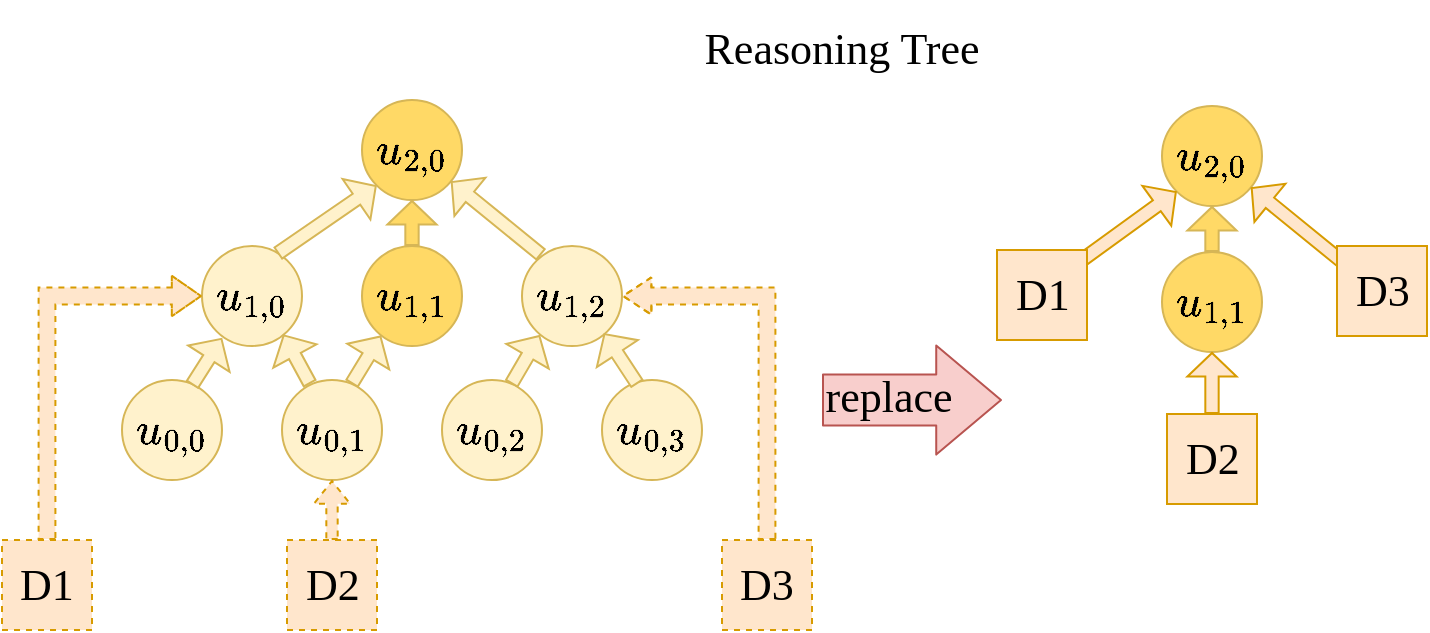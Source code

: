 <mxfile version="24.7.16">
  <diagram name="第 1 页" id="oYmZBDzLEDnLIbyE7Xty">
    <mxGraphModel dx="1830" dy="-27" grid="1" gridSize="10" guides="1" tooltips="1" connect="1" arrows="1" fold="1" page="0" pageScale="1" pageWidth="1169" pageHeight="827" math="1" shadow="0">
      <root>
        <mxCell id="0" />
        <mxCell id="1" parent="0" />
        <UserObject label="" tags="Background" id="f0TI_fBVNnKS0ru_FoyS-49">
          <mxCell style="vsdxID=113;edgeStyle=none;startArrow=none;endArrow=classic;strokeWidth=1;strokeColor=#b85450;spacingTop=0;spacingBottom=0;spacingLeft=0;spacingRight=0;verticalAlign=middle;html=1;labelBackgroundColor=#ffffff;rounded=1;shape=flexArrow;fillColor=#f8cecc;fontSize=22;width=25.517;endSize=10.462;fontFamily=Times New Roman;flowAnimation=0;endWidth=28.086;" edge="1" parent="1">
            <mxGeometry relative="1" as="geometry">
              <mxPoint x="-34" y="102" as="offset" />
              <Array as="points" />
              <mxPoint x="70" y="1210" as="sourcePoint" />
              <mxPoint x="160" y="1210" as="targetPoint" />
            </mxGeometry>
          </mxCell>
        </UserObject>
        <mxCell id="f0TI_fBVNnKS0ru_FoyS-94" value="&lt;span style=&quot;text-wrap: wrap;&quot;&gt;replace&lt;/span&gt;" style="edgeLabel;html=1;align=center;verticalAlign=middle;resizable=0;points=[];labelBackgroundColor=none;fontSize=22;spacingBottom=-1;fontFamily=Times New Roman;" vertex="1" connectable="0" parent="f0TI_fBVNnKS0ru_FoyS-49">
          <mxGeometry x="-0.263" y="2" relative="1" as="geometry">
            <mxPoint as="offset" />
          </mxGeometry>
        </mxCell>
        <mxCell id="f0TI_fBVNnKS0ru_FoyS-50" value="$$u_{1,0}$$" style="ellipse;whiteSpace=wrap;html=1;aspect=fixed;fillColor=#FFF2CC;strokeColor=#d6b656;fontSize=22;fontFamily=Times New Roman;strokeWidth=1;" vertex="1" parent="1">
          <mxGeometry x="-240" y="1133" width="50" height="50" as="geometry" />
        </mxCell>
        <mxCell id="f0TI_fBVNnKS0ru_FoyS-51" value="$$u_{0,0}$$" style="ellipse;whiteSpace=wrap;html=1;aspect=fixed;fillColor=#FFF2CC;strokeColor=#d6b656;fontSize=22;fontFamily=Times New Roman;strokeWidth=1;" vertex="1" parent="1">
          <mxGeometry x="-280" y="1200" width="50" height="50" as="geometry" />
        </mxCell>
        <mxCell id="f0TI_fBVNnKS0ru_FoyS-55" value="$$u_{0,1}$$" style="ellipse;whiteSpace=wrap;html=1;aspect=fixed;fillColor=#FFF2CC;strokeColor=#d6b656;fontSize=22;fontFamily=Times New Roman;strokeWidth=1;" vertex="1" parent="1">
          <mxGeometry x="-200" y="1200" width="50" height="50" as="geometry" />
        </mxCell>
        <mxCell id="f0TI_fBVNnKS0ru_FoyS-59" value="$$u_{0,2}$$" style="ellipse;whiteSpace=wrap;html=1;aspect=fixed;fillColor=#FFF2CC;strokeColor=#d6b656;fontSize=22;fontFamily=Times New Roman;strokeWidth=1;" vertex="1" parent="1">
          <mxGeometry x="-120" y="1200" width="50" height="50" as="geometry" />
        </mxCell>
        <mxCell id="f0TI_fBVNnKS0ru_FoyS-60" value="$$u_{0,3}$$" style="ellipse;whiteSpace=wrap;html=1;aspect=fixed;fillColor=#FFF2CC;strokeColor=#d6b656;fontSize=22;fontFamily=Times New Roman;strokeWidth=1;" vertex="1" parent="1">
          <mxGeometry x="-40" y="1200" width="50" height="50" as="geometry" />
        </mxCell>
        <mxCell id="f0TI_fBVNnKS0ru_FoyS-61" value="$$u_{1,2}$$" style="ellipse;whiteSpace=wrap;html=1;aspect=fixed;fillColor=#FFF2CC;strokeColor=#d6b656;fontSize=22;fontFamily=Times New Roman;strokeWidth=1;" vertex="1" parent="1">
          <mxGeometry x="-80" y="1133" width="50" height="50" as="geometry" />
        </mxCell>
        <mxCell id="f0TI_fBVNnKS0ru_FoyS-62" value="$$u_{1,1}$$" style="ellipse;whiteSpace=wrap;html=1;aspect=fixed;fillColor=#FFD966;strokeColor=#d6b656;fontSize=22;fontFamily=Times New Roman;strokeWidth=1;" vertex="1" parent="1">
          <mxGeometry x="-160" y="1133" width="50" height="50" as="geometry" />
        </mxCell>
        <mxCell id="f0TI_fBVNnKS0ru_FoyS-63" value="$$u_{2,0}$$" style="ellipse;whiteSpace=wrap;html=1;aspect=fixed;fillColor=#FFD966;strokeColor=#d6b656;fontSize=22;fontFamily=Times New Roman;strokeWidth=1;" vertex="1" parent="1">
          <mxGeometry x="-160" y="1060" width="50" height="50" as="geometry" />
        </mxCell>
        <mxCell id="f0TI_fBVNnKS0ru_FoyS-64" style="edgeStyle=orthogonalEdgeStyle;rounded=0;orthogonalLoop=1;jettySize=auto;html=1;entryX=0;entryY=0.5;entryDx=0;entryDy=0;fontSize=22;elbow=vertical;exitX=0.5;exitY=0;exitDx=0;exitDy=0;fontFamily=Times New Roman;shape=flexArrow;fillColor=#ffe6cc;strokeColor=#d79b00;width=8.4;endSize=4.532;endWidth=10.8;dashed=1;strokeWidth=1;" edge="1" parent="1" source="f0TI_fBVNnKS0ru_FoyS-65" target="f0TI_fBVNnKS0ru_FoyS-50">
          <mxGeometry relative="1" as="geometry" />
        </mxCell>
        <mxCell id="f0TI_fBVNnKS0ru_FoyS-65" value="D1" style="rounded=0;whiteSpace=wrap;html=1;fillColor=#ffe6cc;strokeColor=#d79b00;dashed=1;aspect=fixed;fontSize=22;fontFamily=Times New Roman;strokeWidth=1;" vertex="1" parent="1">
          <mxGeometry x="-340" y="1280" width="45" height="45" as="geometry" />
        </mxCell>
        <mxCell id="f0TI_fBVNnKS0ru_FoyS-66" style="edgeStyle=none;curved=1;rounded=0;orthogonalLoop=1;jettySize=auto;html=1;entryX=0.5;entryY=1;entryDx=0;entryDy=0;fontSize=22;fontFamily=Times New Roman;strokeWidth=1;shape=flexArrow;endWidth=11.333;endSize=3.443;width=5.667;fillColor=#ffe6cc;strokeColor=#d79b00;dashed=1;" edge="1" parent="1" source="f0TI_fBVNnKS0ru_FoyS-67" target="f0TI_fBVNnKS0ru_FoyS-55">
          <mxGeometry relative="1" as="geometry" />
        </mxCell>
        <mxCell id="f0TI_fBVNnKS0ru_FoyS-67" value="D2" style="rounded=0;whiteSpace=wrap;html=1;fillColor=#ffe6cc;strokeColor=#d79b00;dashed=1;aspect=fixed;fontSize=22;fontFamily=Times New Roman;strokeWidth=1;" vertex="1" parent="1">
          <mxGeometry x="-197.5" y="1280" width="45" height="45" as="geometry" />
        </mxCell>
        <mxCell id="f0TI_fBVNnKS0ru_FoyS-68" style="rounded=0;orthogonalLoop=1;jettySize=auto;html=1;entryX=1;entryY=0.5;entryDx=0;entryDy=0;fontSize=22;fontFamily=Times New Roman;shape=flexArrow;width=8.4;endSize=4.4;endWidth=9.2;exitX=0.5;exitY=0;exitDx=0;exitDy=0;edgeStyle=orthogonalEdgeStyle;fillColor=#ffe6cc;strokeColor=#d79b00;dashed=1;strokeWidth=1;" edge="1" parent="1" source="f0TI_fBVNnKS0ru_FoyS-69" target="f0TI_fBVNnKS0ru_FoyS-61">
          <mxGeometry relative="1" as="geometry" />
        </mxCell>
        <mxCell id="f0TI_fBVNnKS0ru_FoyS-69" value="D3" style="rounded=0;whiteSpace=wrap;html=1;fillColor=#ffe6cc;strokeColor=#d79b00;dashed=1;aspect=fixed;fontSize=22;fontFamily=Times New Roman;strokeWidth=1;" vertex="1" parent="1">
          <mxGeometry x="20" y="1280" width="45" height="45" as="geometry" />
        </mxCell>
        <mxCell id="f0TI_fBVNnKS0ru_FoyS-75" style="edgeStyle=none;curved=1;rounded=0;orthogonalLoop=1;jettySize=auto;html=1;fontSize=22;shape=flexArrow;width=6.667;endSize=3.58;endWidth=16.889;fillColor=#fff2cc;strokeColor=#d6b656;gradientDirection=radial;exitX=0.7;exitY=0.051;exitDx=0;exitDy=0;exitPerimeter=0;fontFamily=Times New Roman;strokeWidth=1;" edge="1" parent="1" source="f0TI_fBVNnKS0ru_FoyS-51">
          <mxGeometry relative="1" as="geometry">
            <mxPoint x="-246" y="1200" as="sourcePoint" />
            <mxPoint x="-230" y="1179" as="targetPoint" />
          </mxGeometry>
        </mxCell>
        <mxCell id="f0TI_fBVNnKS0ru_FoyS-76" style="edgeStyle=none;curved=1;rounded=0;orthogonalLoop=1;jettySize=auto;html=1;fontSize=22;shape=flexArrow;width=6.667;endSize=3.58;endWidth=16.889;fillColor=#fff2cc;strokeColor=#d6b656;gradientDirection=radial;exitX=0.281;exitY=0.04;exitDx=0;exitDy=0;exitPerimeter=0;entryX=0.812;entryY=0.885;entryDx=0;entryDy=0;entryPerimeter=0;fontFamily=Times New Roman;strokeWidth=1;" edge="1" parent="1" source="f0TI_fBVNnKS0ru_FoyS-55" target="f0TI_fBVNnKS0ru_FoyS-50">
          <mxGeometry relative="1" as="geometry">
            <mxPoint x="-183" y="1200" as="sourcePoint" />
            <mxPoint x="-200" y="1180" as="targetPoint" />
          </mxGeometry>
        </mxCell>
        <mxCell id="f0TI_fBVNnKS0ru_FoyS-77" style="edgeStyle=none;curved=1;rounded=0;orthogonalLoop=1;jettySize=auto;html=1;fontSize=22;shape=flexArrow;width=6.667;endSize=3.58;endWidth=16.889;fillColor=#fff2cc;strokeColor=#d6b656;gradientDirection=radial;entryX=0.19;entryY=0.897;entryDx=0;entryDy=0;entryPerimeter=0;exitX=0.696;exitY=0.039;exitDx=0;exitDy=0;exitPerimeter=0;fontFamily=Times New Roman;strokeWidth=1;" edge="1" parent="1" source="f0TI_fBVNnKS0ru_FoyS-55" target="f0TI_fBVNnKS0ru_FoyS-62">
          <mxGeometry relative="1" as="geometry">
            <mxPoint x="-167" y="1200" as="sourcePoint" />
            <mxPoint x="-150" y="1173" as="targetPoint" />
          </mxGeometry>
        </mxCell>
        <mxCell id="f0TI_fBVNnKS0ru_FoyS-78" style="edgeStyle=none;curved=1;rounded=0;orthogonalLoop=1;jettySize=auto;html=1;fontSize=22;shape=flexArrow;width=6.667;endSize=3.58;endWidth=16.889;fillColor=#fff2cc;strokeColor=#d6b656;gradientDirection=radial;exitX=0.693;exitY=0.04;exitDx=0;exitDy=0;exitPerimeter=0;entryX=0.179;entryY=0.891;entryDx=0;entryDy=0;entryPerimeter=0;fontFamily=Times New Roman;strokeWidth=1;" edge="1" parent="1" source="f0TI_fBVNnKS0ru_FoyS-59" target="f0TI_fBVNnKS0ru_FoyS-61">
          <mxGeometry relative="1" as="geometry">
            <mxPoint x="-88" y="1200" as="sourcePoint" />
            <mxPoint x="-70" y="1174" as="targetPoint" />
          </mxGeometry>
        </mxCell>
        <mxCell id="f0TI_fBVNnKS0ru_FoyS-79" style="edgeStyle=none;curved=1;rounded=0;orthogonalLoop=1;jettySize=auto;html=1;fontSize=22;shape=flexArrow;width=6.667;endSize=3.58;endWidth=16.889;fillColor=#fff2cc;strokeColor=#d6b656;gradientDirection=radial;exitX=0.354;exitY=0.041;exitDx=0;exitDy=0;exitPerimeter=0;entryX=0.819;entryY=0.872;entryDx=0;entryDy=0;entryPerimeter=0;fontFamily=Times New Roman;strokeWidth=1;" edge="1" parent="1" source="f0TI_fBVNnKS0ru_FoyS-60" target="f0TI_fBVNnKS0ru_FoyS-61">
          <mxGeometry relative="1" as="geometry">
            <mxPoint x="-24" y="1200" as="sourcePoint" />
            <mxPoint x="-40" y="1173" as="targetPoint" />
          </mxGeometry>
        </mxCell>
        <mxCell id="f0TI_fBVNnKS0ru_FoyS-80" style="edgeStyle=none;curved=1;rounded=0;orthogonalLoop=1;jettySize=auto;html=1;fontSize=22;shape=flexArrow;width=6.667;endSize=3.58;endWidth=16.889;fillColor=#FFD966;strokeColor=#d6b656;gradientDirection=radial;entryX=0.5;entryY=1;entryDx=0;entryDy=0;exitX=0.5;exitY=0;exitDx=0;exitDy=0;fontFamily=Times New Roman;strokeWidth=1;" edge="1" parent="1" source="f0TI_fBVNnKS0ru_FoyS-62" target="f0TI_fBVNnKS0ru_FoyS-63">
          <mxGeometry relative="1" as="geometry">
            <mxPoint x="-143.5" y="1154" as="sourcePoint" />
            <mxPoint x="-126.5" y="1130" as="targetPoint" />
          </mxGeometry>
        </mxCell>
        <mxCell id="f0TI_fBVNnKS0ru_FoyS-81" style="edgeStyle=none;curved=1;rounded=0;orthogonalLoop=1;jettySize=auto;html=1;fontSize=22;shape=flexArrow;width=6.667;endSize=3.58;endWidth=16.889;fillColor=#fff2cc;strokeColor=#d6b656;gradientDirection=radial;exitX=0.755;exitY=0.076;exitDx=0;exitDy=0;exitPerimeter=0;entryX=0;entryY=1;entryDx=0;entryDy=0;fontFamily=Times New Roman;strokeWidth=1;" edge="1" parent="1" source="f0TI_fBVNnKS0ru_FoyS-50" target="f0TI_fBVNnKS0ru_FoyS-63">
          <mxGeometry relative="1" as="geometry">
            <mxPoint x="-190" y="1124" as="sourcePoint" />
            <mxPoint x="-175" y="1100" as="targetPoint" />
          </mxGeometry>
        </mxCell>
        <mxCell id="f0TI_fBVNnKS0ru_FoyS-82" style="edgeStyle=none;curved=1;rounded=0;orthogonalLoop=1;jettySize=auto;html=1;fontSize=22;shape=flexArrow;width=6.667;endSize=3.58;endWidth=16.889;fillColor=#fff2cc;strokeColor=#d6b656;gradientDirection=radial;exitX=0.193;exitY=0.089;exitDx=0;exitDy=0;exitPerimeter=0;fontFamily=Times New Roman;strokeWidth=1;" edge="1" parent="1" source="f0TI_fBVNnKS0ru_FoyS-61" target="f0TI_fBVNnKS0ru_FoyS-63">
          <mxGeometry relative="1" as="geometry">
            <mxPoint x="-80" y="1144" as="sourcePoint" />
            <mxPoint x="-31" y="1110" as="targetPoint" />
          </mxGeometry>
        </mxCell>
        <mxCell id="f0TI_fBVNnKS0ru_FoyS-83" value="$$u_{1,1}$$" style="ellipse;whiteSpace=wrap;html=1;aspect=fixed;fillColor=#FFD966;strokeColor=#d6b656;fontSize=22;fontFamily=Times New Roman;strokeWidth=1;" vertex="1" parent="1">
          <mxGeometry x="240" y="1136" width="50" height="50" as="geometry" />
        </mxCell>
        <mxCell id="f0TI_fBVNnKS0ru_FoyS-84" value="$$u_{2,0}$$" style="ellipse;whiteSpace=wrap;html=1;aspect=fixed;fillColor=#FFD966;strokeColor=#d6b656;fontSize=22;fontFamily=Times New Roman;strokeWidth=1;" vertex="1" parent="1">
          <mxGeometry x="240" y="1063" width="50" height="50" as="geometry" />
        </mxCell>
        <mxCell id="f0TI_fBVNnKS0ru_FoyS-85" style="edgeStyle=none;curved=1;rounded=0;orthogonalLoop=1;jettySize=auto;html=1;fontSize=22;shape=flexArrow;width=6.667;endSize=3.58;endWidth=16.889;fillColor=#ffe6cc;strokeColor=#d79b00;gradientDirection=radial;entryX=0.5;entryY=1;entryDx=0;entryDy=0;exitX=0.5;exitY=0;exitDx=0;exitDy=0;fontFamily=Times New Roman;strokeWidth=1;" edge="1" parent="1" source="f0TI_fBVNnKS0ru_FoyS-90" target="f0TI_fBVNnKS0ru_FoyS-83">
          <mxGeometry relative="1" as="geometry">
            <mxPoint x="233.2" y="1204.65" as="sourcePoint" />
            <mxPoint x="250" y="1176" as="targetPoint" />
          </mxGeometry>
        </mxCell>
        <mxCell id="f0TI_fBVNnKS0ru_FoyS-86" style="edgeStyle=none;curved=1;rounded=0;orthogonalLoop=1;jettySize=auto;html=1;fontSize=22;shape=flexArrow;width=6.667;endSize=3.58;endWidth=16.889;fillColor=#FFD966;strokeColor=#d6b656;gradientDirection=radial;entryX=0.5;entryY=1;entryDx=0;entryDy=0;exitX=0.5;exitY=0;exitDx=0;exitDy=0;fontFamily=Times New Roman;strokeWidth=1;" edge="1" parent="1" source="f0TI_fBVNnKS0ru_FoyS-83" target="f0TI_fBVNnKS0ru_FoyS-84">
          <mxGeometry relative="1" as="geometry">
            <mxPoint x="256.5" y="1157" as="sourcePoint" />
            <mxPoint x="273.5" y="1133" as="targetPoint" />
          </mxGeometry>
        </mxCell>
        <mxCell id="f0TI_fBVNnKS0ru_FoyS-87" style="edgeStyle=none;curved=1;rounded=0;orthogonalLoop=1;jettySize=auto;html=1;fontSize=22;shape=flexArrow;width=6.667;endSize=3.58;endWidth=16.889;fillColor=#ffe6cc;strokeColor=#d79b00;gradientDirection=radial;entryX=0;entryY=1;entryDx=0;entryDy=0;fontFamily=Times New Roman;strokeWidth=1;" edge="1" parent="1" target="f0TI_fBVNnKS0ru_FoyS-84">
          <mxGeometry relative="1" as="geometry">
            <mxPoint x="200" y="1140" as="sourcePoint" />
            <mxPoint x="225" y="1103" as="targetPoint" />
          </mxGeometry>
        </mxCell>
        <mxCell id="f0TI_fBVNnKS0ru_FoyS-88" style="edgeStyle=none;curved=1;rounded=0;orthogonalLoop=1;jettySize=auto;html=1;fontSize=22;shape=flexArrow;width=6.667;endSize=3.58;endWidth=16.889;fillColor=#ffe6cc;strokeColor=#d79b00;gradientDirection=radial;exitX=0.193;exitY=0.089;exitDx=0;exitDy=0;exitPerimeter=0;fontFamily=Times New Roman;strokeWidth=1;" edge="1" parent="1" target="f0TI_fBVNnKS0ru_FoyS-84">
          <mxGeometry relative="1" as="geometry">
            <mxPoint x="329.65" y="1140.45" as="sourcePoint" />
            <mxPoint x="369" y="1113" as="targetPoint" />
          </mxGeometry>
        </mxCell>
        <mxCell id="f0TI_fBVNnKS0ru_FoyS-89" value="D1" style="rounded=0;whiteSpace=wrap;html=1;fillColor=#ffe6cc;strokeColor=#d79b00;aspect=fixed;fontSize=22;fontFamily=Times New Roman;strokeWidth=1;" vertex="1" parent="1">
          <mxGeometry x="157.5" y="1135" width="45" height="45" as="geometry" />
        </mxCell>
        <mxCell id="f0TI_fBVNnKS0ru_FoyS-90" value="D2" style="rounded=0;whiteSpace=wrap;html=1;fillColor=#ffe6cc;strokeColor=#d79b00;aspect=fixed;fontSize=22;fontFamily=Times New Roman;strokeWidth=1;" vertex="1" parent="1">
          <mxGeometry x="242.5" y="1217" width="45" height="45" as="geometry" />
        </mxCell>
        <mxCell id="f0TI_fBVNnKS0ru_FoyS-91" value="D3" style="rounded=0;whiteSpace=wrap;html=1;fillColor=#ffe6cc;strokeColor=#d79b00;aspect=fixed;fontSize=22;fontFamily=Times New Roman;strokeWidth=1;" vertex="1" parent="1">
          <mxGeometry x="327.5" y="1133" width="45" height="45" as="geometry" />
        </mxCell>
        <mxCell id="f0TI_fBVNnKS0ru_FoyS-99" value="Reasoning Tree" style="text;html=1;align=center;verticalAlign=middle;whiteSpace=wrap;rounded=0;fontSize=22;fontFamily=Times New Roman;" vertex="1" parent="1">
          <mxGeometry x="-10" y="1010" width="180" height="50" as="geometry" />
        </mxCell>
      </root>
    </mxGraphModel>
  </diagram>
</mxfile>
